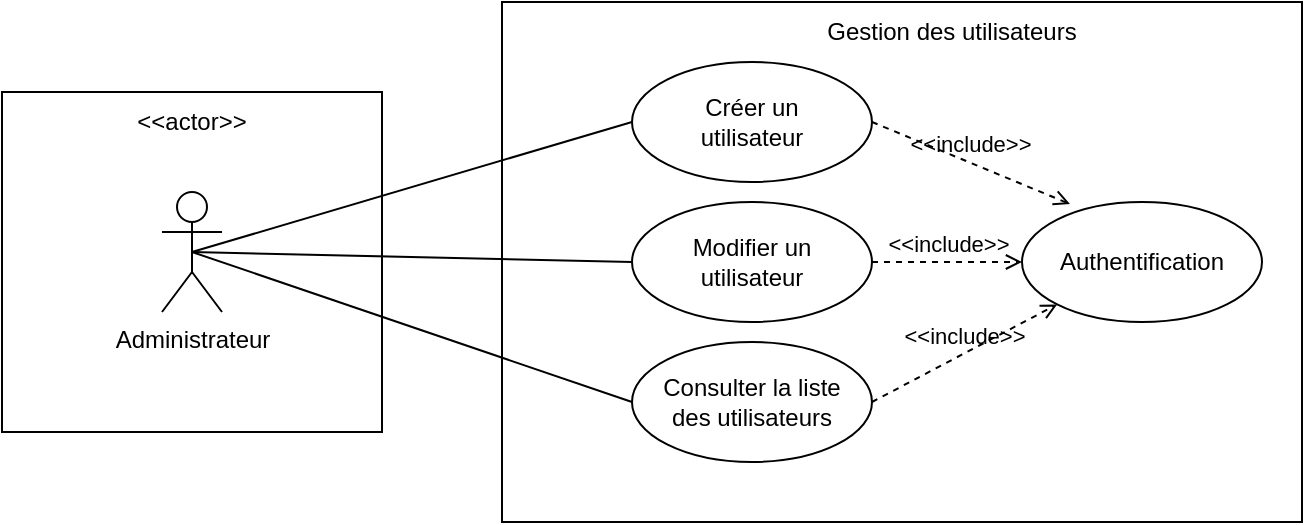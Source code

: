 <mxfile version="23.1.5" type="device">
  <diagram name="Page-1" id="R0wjLpWjG5bwHOQ1bxZC">
    <mxGraphModel dx="1434" dy="836" grid="1" gridSize="10" guides="1" tooltips="1" connect="1" arrows="1" fold="1" page="1" pageScale="1" pageWidth="827" pageHeight="1169" math="0" shadow="0">
      <root>
        <mxCell id="0" />
        <mxCell id="1" parent="0" />
        <mxCell id="idGsmURpZj5IsuFKCBlc-5" value="" style="rounded=0;whiteSpace=wrap;html=1;" parent="1" vertex="1">
          <mxGeometry x="370" y="320" width="400" height="260" as="geometry" />
        </mxCell>
        <mxCell id="idGsmURpZj5IsuFKCBlc-6" value="Gestion des utilisateurs" style="text;html=1;align=center;verticalAlign=middle;whiteSpace=wrap;rounded=0;" parent="1" vertex="1">
          <mxGeometry x="520" y="320" width="150" height="30" as="geometry" />
        </mxCell>
        <mxCell id="idGsmURpZj5IsuFKCBlc-7" value="Créer un&lt;br&gt;utilisateur" style="ellipse;whiteSpace=wrap;html=1;" parent="1" vertex="1">
          <mxGeometry x="435" y="350" width="120" height="60" as="geometry" />
        </mxCell>
        <mxCell id="idGsmURpZj5IsuFKCBlc-8" value="Modifier un&lt;br&gt;utilisateur" style="ellipse;whiteSpace=wrap;html=1;" parent="1" vertex="1">
          <mxGeometry x="435" y="420" width="120" height="60" as="geometry" />
        </mxCell>
        <mxCell id="idGsmURpZj5IsuFKCBlc-9" value="" style="rounded=0;whiteSpace=wrap;html=1;" parent="1" vertex="1">
          <mxGeometry x="120" y="365" width="190" height="170" as="geometry" />
        </mxCell>
        <mxCell id="idGsmURpZj5IsuFKCBlc-10" value="Administrateur" style="shape=umlActor;verticalLabelPosition=bottom;verticalAlign=top;html=1;outlineConnect=0;" parent="1" vertex="1">
          <mxGeometry x="200" y="415" width="30" height="60" as="geometry" />
        </mxCell>
        <mxCell id="idGsmURpZj5IsuFKCBlc-11" value="&amp;lt;&amp;lt;actor&amp;gt;&amp;gt;" style="text;html=1;align=center;verticalAlign=middle;whiteSpace=wrap;rounded=0;" parent="1" vertex="1">
          <mxGeometry x="185" y="365" width="60" height="30" as="geometry" />
        </mxCell>
        <mxCell id="idGsmURpZj5IsuFKCBlc-12" value="" style="endArrow=none;startArrow=none;endFill=0;startFill=0;endSize=8;html=1;verticalAlign=bottom;labelBackgroundColor=none;strokeWidth=1;rounded=0;exitX=0.5;exitY=0.5;exitDx=0;exitDy=0;exitPerimeter=0;entryX=0;entryY=0.5;entryDx=0;entryDy=0;" parent="1" source="idGsmURpZj5IsuFKCBlc-10" target="idGsmURpZj5IsuFKCBlc-7" edge="1">
          <mxGeometry width="160" relative="1" as="geometry">
            <mxPoint x="240" y="350" as="sourcePoint" />
            <mxPoint x="400" y="350" as="targetPoint" />
          </mxGeometry>
        </mxCell>
        <mxCell id="idGsmURpZj5IsuFKCBlc-13" value="" style="endArrow=none;startArrow=none;endFill=0;startFill=0;endSize=8;html=1;verticalAlign=bottom;labelBackgroundColor=none;strokeWidth=1;rounded=0;exitX=0.5;exitY=0.5;exitDx=0;exitDy=0;exitPerimeter=0;entryX=0;entryY=0.5;entryDx=0;entryDy=0;" parent="1" source="idGsmURpZj5IsuFKCBlc-10" target="idGsmURpZj5IsuFKCBlc-8" edge="1">
          <mxGeometry width="160" relative="1" as="geometry">
            <mxPoint x="155" y="380" as="sourcePoint" />
            <mxPoint x="445" y="340" as="targetPoint" />
          </mxGeometry>
        </mxCell>
        <mxCell id="Y4IT4gCBnpOFw3fhDsjc-1" value="Consulter la liste&lt;br&gt;des utilisateurs" style="ellipse;whiteSpace=wrap;html=1;" parent="1" vertex="1">
          <mxGeometry x="435" y="490" width="120" height="60" as="geometry" />
        </mxCell>
        <mxCell id="Y4IT4gCBnpOFw3fhDsjc-4" value="" style="endArrow=none;startArrow=none;endFill=0;startFill=0;endSize=8;html=1;verticalAlign=bottom;labelBackgroundColor=none;strokeWidth=1;rounded=0;exitX=0.5;exitY=0.5;exitDx=0;exitDy=0;exitPerimeter=0;entryX=0;entryY=0.5;entryDx=0;entryDy=0;" parent="1" source="idGsmURpZj5IsuFKCBlc-10" target="Y4IT4gCBnpOFw3fhDsjc-1" edge="1">
          <mxGeometry width="160" relative="1" as="geometry">
            <mxPoint x="215" y="455" as="sourcePoint" />
            <mxPoint x="445" y="400" as="targetPoint" />
          </mxGeometry>
        </mxCell>
        <mxCell id="Y4IT4gCBnpOFw3fhDsjc-7" value="Authentification" style="ellipse;whiteSpace=wrap;html=1;" parent="1" vertex="1">
          <mxGeometry x="630" y="420" width="120" height="60" as="geometry" />
        </mxCell>
        <mxCell id="Y4IT4gCBnpOFw3fhDsjc-8" value="&amp;lt;&amp;lt;include&amp;gt;&amp;gt;" style="html=1;verticalAlign=bottom;labelBackgroundColor=none;endArrow=open;endFill=0;dashed=1;rounded=0;exitX=1;exitY=0.5;exitDx=0;exitDy=0;entryX=0.2;entryY=0.017;entryDx=0;entryDy=0;entryPerimeter=0;" parent="1" source="idGsmURpZj5IsuFKCBlc-7" target="Y4IT4gCBnpOFw3fhDsjc-7" edge="1">
          <mxGeometry width="160" relative="1" as="geometry">
            <mxPoint x="330" y="590" as="sourcePoint" />
            <mxPoint x="490" y="590" as="targetPoint" />
          </mxGeometry>
        </mxCell>
        <mxCell id="Y4IT4gCBnpOFw3fhDsjc-18" value="&amp;lt;&amp;lt;include&amp;gt;&amp;gt;" style="html=1;verticalAlign=bottom;labelBackgroundColor=none;endArrow=open;endFill=0;dashed=1;rounded=0;exitX=1;exitY=0.5;exitDx=0;exitDy=0;entryX=0;entryY=0.5;entryDx=0;entryDy=0;" parent="1" source="idGsmURpZj5IsuFKCBlc-8" target="Y4IT4gCBnpOFw3fhDsjc-7" edge="1">
          <mxGeometry width="160" relative="1" as="geometry">
            <mxPoint x="565" y="390" as="sourcePoint" />
            <mxPoint x="682" y="534" as="targetPoint" />
          </mxGeometry>
        </mxCell>
        <mxCell id="Y4IT4gCBnpOFw3fhDsjc-19" value="&amp;lt;&amp;lt;include&amp;gt;&amp;gt;" style="html=1;verticalAlign=bottom;labelBackgroundColor=none;endArrow=open;endFill=0;dashed=1;rounded=0;exitX=1;exitY=0.5;exitDx=0;exitDy=0;entryX=0;entryY=1;entryDx=0;entryDy=0;" parent="1" source="Y4IT4gCBnpOFw3fhDsjc-1" target="Y4IT4gCBnpOFw3fhDsjc-7" edge="1">
          <mxGeometry width="160" relative="1" as="geometry">
            <mxPoint x="565" y="460" as="sourcePoint" />
            <mxPoint x="665" y="533" as="targetPoint" />
          </mxGeometry>
        </mxCell>
      </root>
    </mxGraphModel>
  </diagram>
</mxfile>
